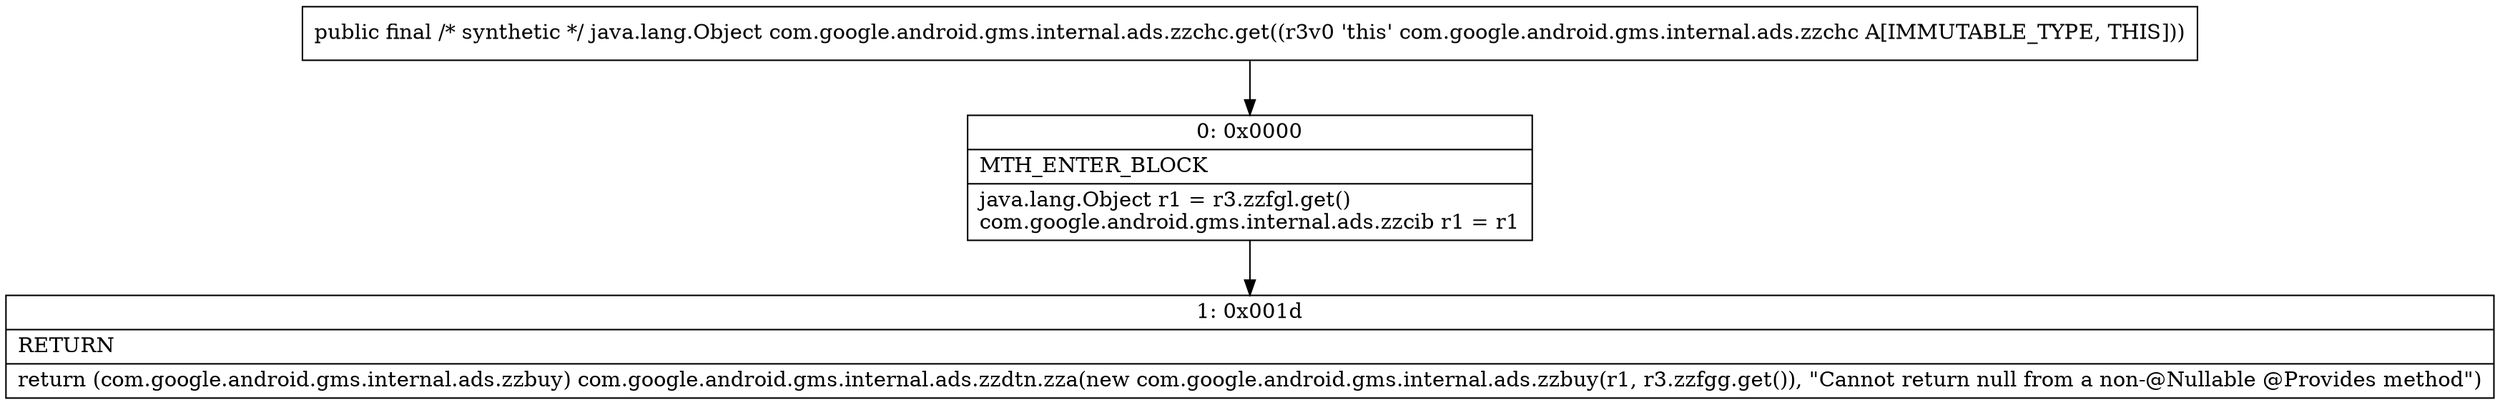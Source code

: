digraph "CFG forcom.google.android.gms.internal.ads.zzchc.get()Ljava\/lang\/Object;" {
Node_0 [shape=record,label="{0\:\ 0x0000|MTH_ENTER_BLOCK\l|java.lang.Object r1 = r3.zzfgl.get()\lcom.google.android.gms.internal.ads.zzcib r1 = r1\l}"];
Node_1 [shape=record,label="{1\:\ 0x001d|RETURN\l|return (com.google.android.gms.internal.ads.zzbuy) com.google.android.gms.internal.ads.zzdtn.zza(new com.google.android.gms.internal.ads.zzbuy(r1, r3.zzfgg.get()), \"Cannot return null from a non\-@Nullable @Provides method\")\l}"];
MethodNode[shape=record,label="{public final \/* synthetic *\/ java.lang.Object com.google.android.gms.internal.ads.zzchc.get((r3v0 'this' com.google.android.gms.internal.ads.zzchc A[IMMUTABLE_TYPE, THIS])) }"];
MethodNode -> Node_0;
Node_0 -> Node_1;
}

